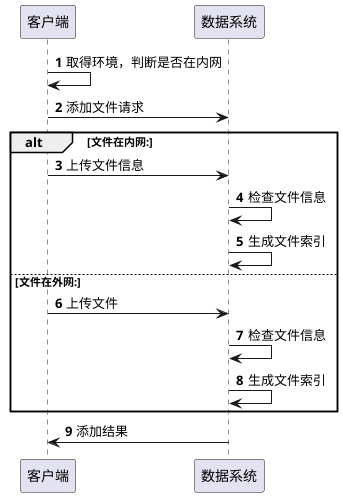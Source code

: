 @startuml
'https://plantuml.com/sequence-diagram

autonumber

客户端 -> 客户端 : 取得环境，判断是否在内网

客户端 -> 数据系统 : 添加文件请求
alt 文件在内网:
    客户端 -> 数据系统 : 上传文件信息
    数据系统 -> 数据系统 : 检查文件信息
    数据系统 -> 数据系统 : 生成文件索引
else 文件在外网:
    客户端 -> 数据系统 : 上传文件
    数据系统 -> 数据系统 : 检查文件信息
    数据系统 -> 数据系统 : 生成文件索引
end
    数据系统 -> 客户端 : 添加结果
@enduml